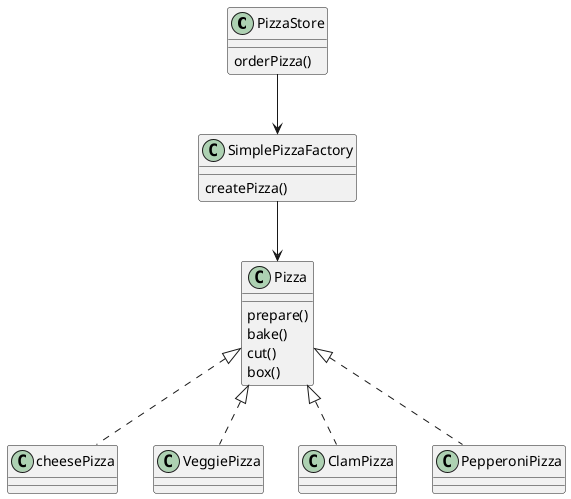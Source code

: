 @startuml

class PizzaStore {
    orderPizza()
}

class SimplePizzaFactory {
    createPizza()
}

class Pizza {
    prepare()
    bake()
    cut()
    box()
}

PizzaStore --> SimplePizzaFactory
SimplePizzaFactory --> Pizza

class cheesePizza {
}
class VeggiePizza {
}
class ClamPizza {
}
class PepperoniPizza {
}
Pizza <|.. cheesePizza
Pizza <|.. VeggiePizza
Pizza <|.. ClamPizza
Pizza <|.. PepperoniPizza

@enduml